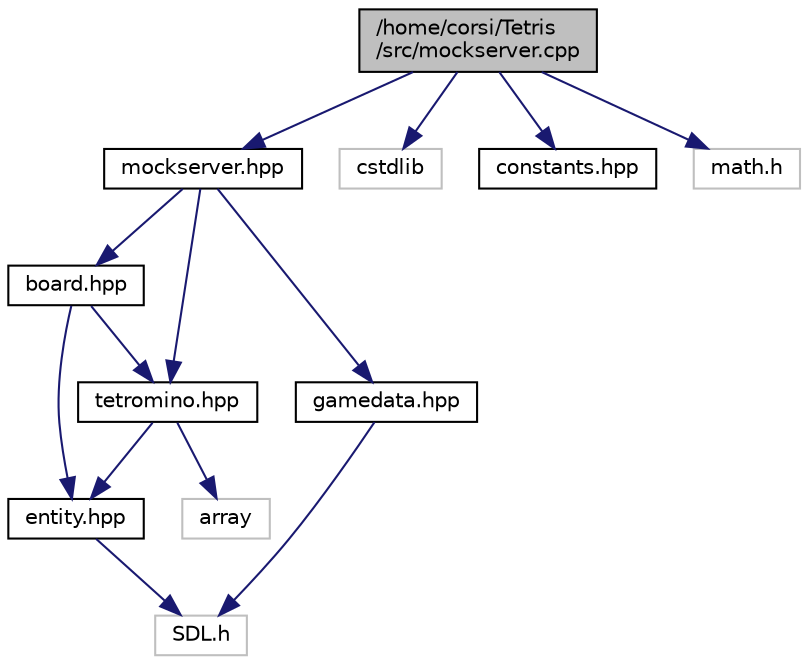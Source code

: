 digraph "/home/corsi/Tetris/src/mockserver.cpp"
{
 // LATEX_PDF_SIZE
  edge [fontname="Helvetica",fontsize="10",labelfontname="Helvetica",labelfontsize="10"];
  node [fontname="Helvetica",fontsize="10",shape=record];
  Node1 [label="/home/corsi/Tetris\l/src/mockserver.cpp",height=0.2,width=0.4,color="black", fillcolor="grey75", style="filled", fontcolor="black",tooltip="Ce fichier fait de jointure entre des partie de le joue."];
  Node1 -> Node2 [color="midnightblue",fontsize="10",style="solid"];
  Node2 [label="mockserver.hpp",height=0.2,width=0.4,color="black", fillcolor="white", style="filled",URL="$mockserver_8hpp_source.html",tooltip=" "];
  Node2 -> Node3 [color="midnightblue",fontsize="10",style="solid"];
  Node3 [label="board.hpp",height=0.2,width=0.4,color="black", fillcolor="white", style="filled",URL="$board_8hpp_source.html",tooltip=" "];
  Node3 -> Node4 [color="midnightblue",fontsize="10",style="solid"];
  Node4 [label="entity.hpp",height=0.2,width=0.4,color="black", fillcolor="white", style="filled",URL="$entity_8hpp_source.html",tooltip=" "];
  Node4 -> Node5 [color="midnightblue",fontsize="10",style="solid"];
  Node5 [label="SDL.h",height=0.2,width=0.4,color="grey75", fillcolor="white", style="filled",tooltip=" "];
  Node3 -> Node6 [color="midnightblue",fontsize="10",style="solid"];
  Node6 [label="tetromino.hpp",height=0.2,width=0.4,color="black", fillcolor="white", style="filled",URL="$tetromino_8hpp_source.html",tooltip=" "];
  Node6 -> Node7 [color="midnightblue",fontsize="10",style="solid"];
  Node7 [label="array",height=0.2,width=0.4,color="grey75", fillcolor="white", style="filled",tooltip=" "];
  Node6 -> Node4 [color="midnightblue",fontsize="10",style="solid"];
  Node2 -> Node6 [color="midnightblue",fontsize="10",style="solid"];
  Node2 -> Node8 [color="midnightblue",fontsize="10",style="solid"];
  Node8 [label="gamedata.hpp",height=0.2,width=0.4,color="black", fillcolor="white", style="filled",URL="$gamedata_8hpp_source.html",tooltip=" "];
  Node8 -> Node5 [color="midnightblue",fontsize="10",style="solid"];
  Node1 -> Node9 [color="midnightblue",fontsize="10",style="solid"];
  Node9 [label="cstdlib",height=0.2,width=0.4,color="grey75", fillcolor="white", style="filled",tooltip=" "];
  Node1 -> Node10 [color="midnightblue",fontsize="10",style="solid"];
  Node10 [label="constants.hpp",height=0.2,width=0.4,color="black", fillcolor="white", style="filled",URL="$constants_8hpp_source.html",tooltip=" "];
  Node1 -> Node11 [color="midnightblue",fontsize="10",style="solid"];
  Node11 [label="math.h",height=0.2,width=0.4,color="grey75", fillcolor="white", style="filled",tooltip=" "];
}
